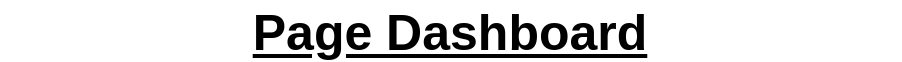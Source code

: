 <mxfile version="16.4.3" type="github"><diagram id="pWlkYPIYia-d0mCCcUsh" name="Page-1"><mxGraphModel dx="1422" dy="762" grid="1" gridSize="10" guides="1" tooltips="1" connect="1" arrows="1" fold="1" page="1" pageScale="1" pageWidth="1169" pageHeight="827" math="0" shadow="0"><root><mxCell id="0"/><mxCell id="1" parent="0"/><mxCell id="FLwYaWKioVBlQ4tALjDl-1" value="&lt;div&gt;&lt;font style=&quot;font-size: 25px&quot;&gt;&lt;font style=&quot;font-size: 25px&quot;&gt;&lt;u&gt;&lt;b&gt;Page Dashboard&lt;/b&gt;&lt;/u&gt;&lt;/font&gt;&lt;/font&gt;&lt;/div&gt;" style="text;html=1;strokeColor=none;fillColor=none;align=center;verticalAlign=middle;whiteSpace=wrap;rounded=0;" vertex="1" parent="1"><mxGeometry x="360" y="10" width="450" height="30" as="geometry"/></mxCell></root></mxGraphModel></diagram></mxfile>